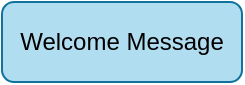 <mxfile version="14.6.9" type="github">
  <diagram id="DpQZF1EIzQMoni-CAR5G" name="Page-1">
    <mxGraphModel dx="1180" dy="636" grid="1" gridSize="10" guides="1" tooltips="1" connect="1" arrows="1" fold="1" page="1" pageScale="1" pageWidth="1100" pageHeight="850" math="0" shadow="0">
      <root>
        <mxCell id="0" />
        <mxCell id="1" parent="0" />
        <mxCell id="mS6TvRcs7-wOkV8zuj-R-3" value="Welcome Message" style="rounded=1;whiteSpace=wrap;html=1;fillColor=#b1ddf0;strokeColor=#10739e;" parent="1" vertex="1">
          <mxGeometry x="480" y="40" width="120" height="40" as="geometry" />
        </mxCell>
      </root>
    </mxGraphModel>
  </diagram>
</mxfile>
